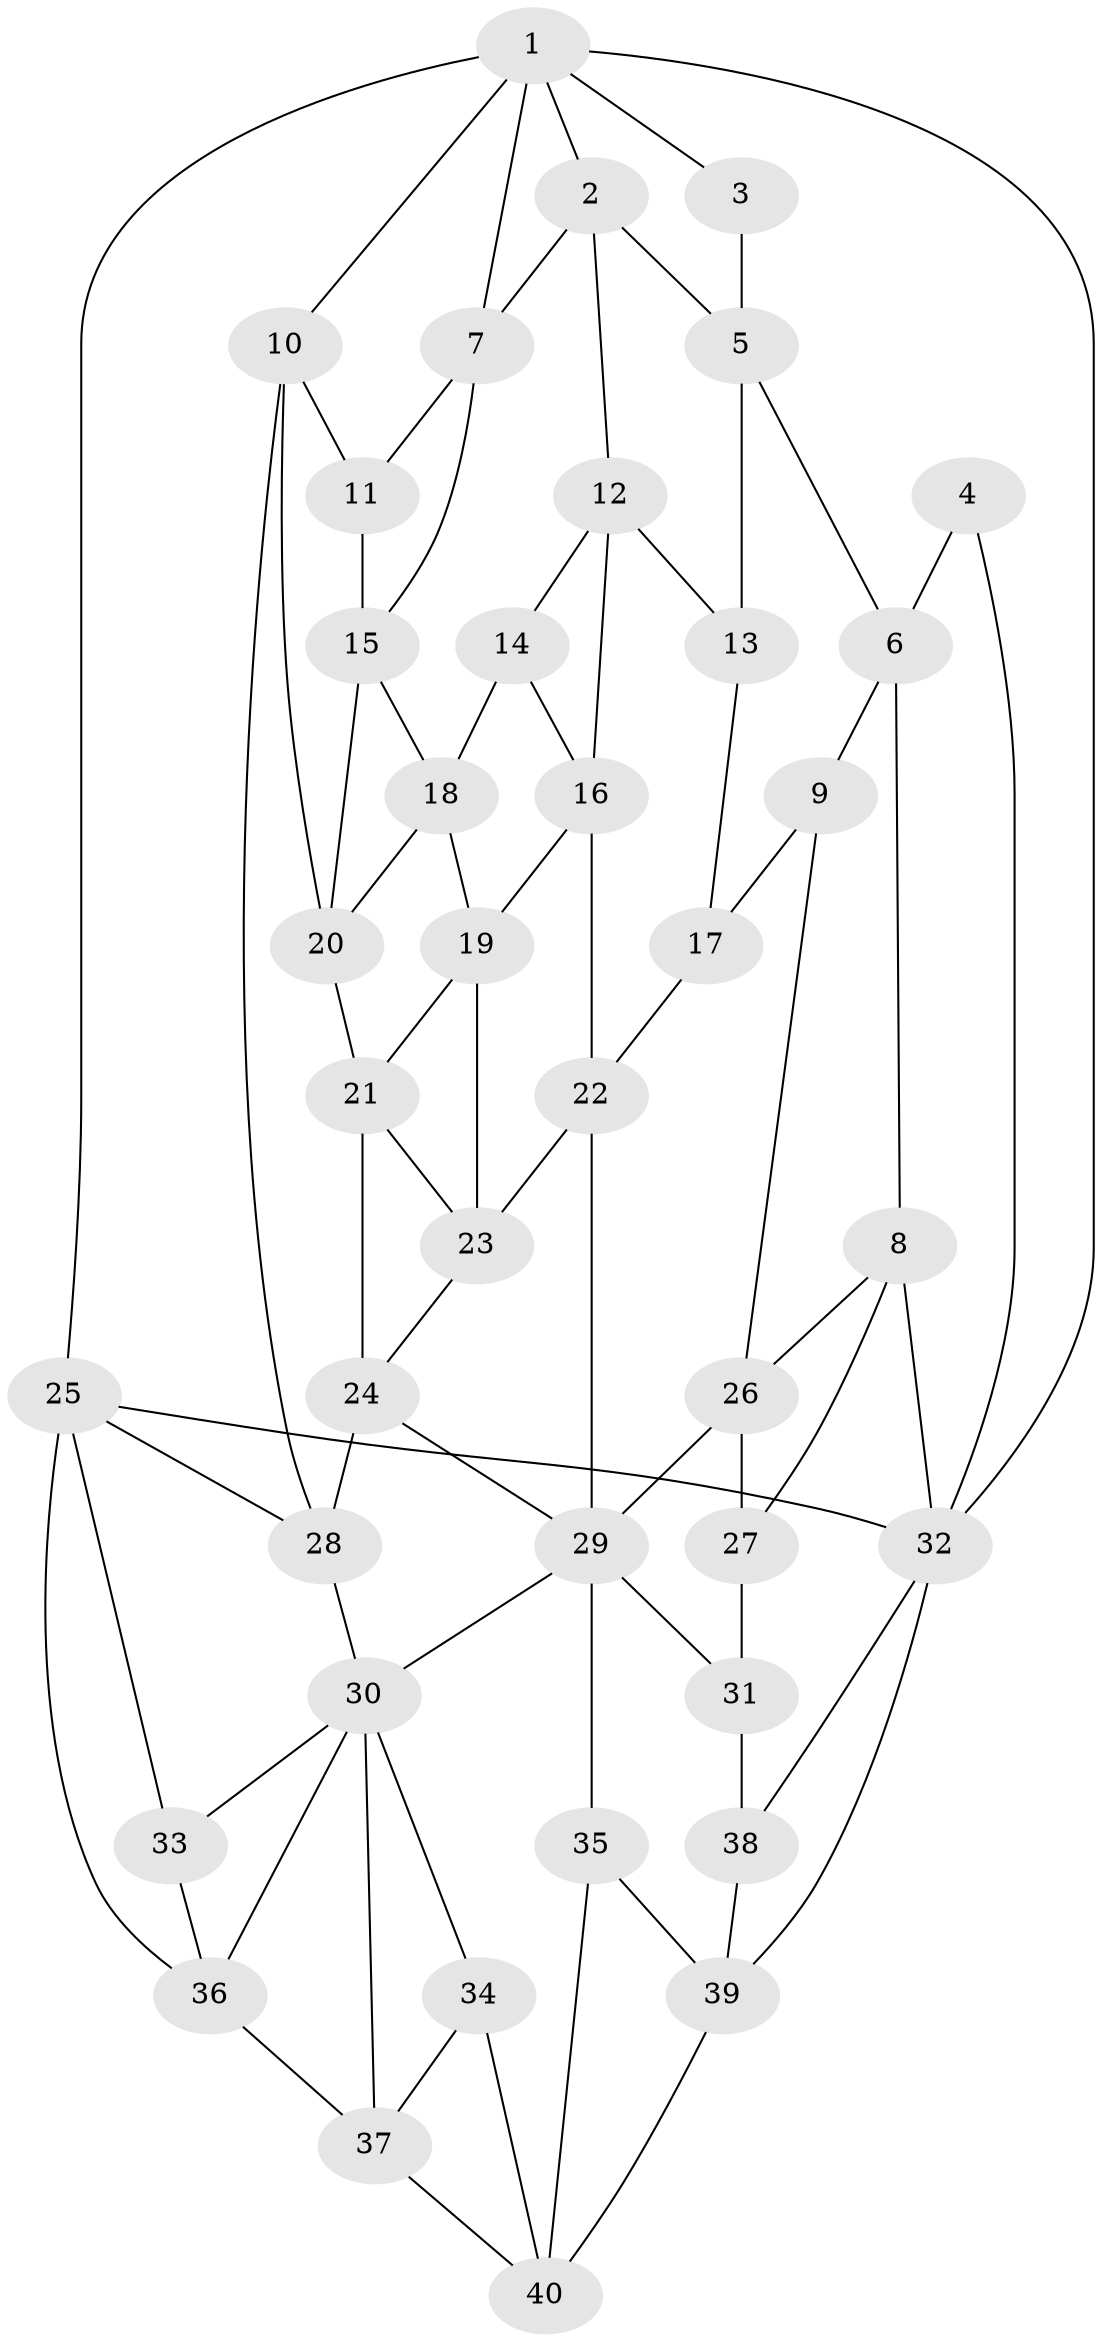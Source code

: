 // original degree distribution, {3: 0.025, 4: 0.2875, 5: 0.425, 6: 0.2625}
// Generated by graph-tools (version 1.1) at 2025/27/03/09/25 03:27:09]
// undirected, 40 vertices, 77 edges
graph export_dot {
graph [start="1"]
  node [color=gray90,style=filled];
  1;
  2;
  3;
  4;
  5;
  6;
  7;
  8;
  9;
  10;
  11;
  12;
  13;
  14;
  15;
  16;
  17;
  18;
  19;
  20;
  21;
  22;
  23;
  24;
  25;
  26;
  27;
  28;
  29;
  30;
  31;
  32;
  33;
  34;
  35;
  36;
  37;
  38;
  39;
  40;
  1 -- 2 [weight=1.0];
  1 -- 3 [weight=1.0];
  1 -- 7 [weight=1.0];
  1 -- 10 [weight=1.0];
  1 -- 25 [weight=1.0];
  1 -- 32 [weight=1.0];
  2 -- 5 [weight=1.0];
  2 -- 7 [weight=1.0];
  2 -- 12 [weight=1.0];
  3 -- 5 [weight=1.0];
  4 -- 6 [weight=1.0];
  4 -- 32 [weight=1.0];
  5 -- 6 [weight=1.0];
  5 -- 13 [weight=1.0];
  6 -- 8 [weight=1.0];
  6 -- 9 [weight=1.0];
  7 -- 11 [weight=1.0];
  7 -- 15 [weight=1.0];
  8 -- 26 [weight=1.0];
  8 -- 27 [weight=1.0];
  8 -- 32 [weight=1.0];
  9 -- 17 [weight=2.0];
  9 -- 26 [weight=1.0];
  10 -- 11 [weight=1.0];
  10 -- 20 [weight=1.0];
  10 -- 28 [weight=1.0];
  11 -- 15 [weight=1.0];
  12 -- 13 [weight=1.0];
  12 -- 14 [weight=1.0];
  12 -- 16 [weight=1.0];
  13 -- 17 [weight=1.0];
  14 -- 16 [weight=1.0];
  14 -- 18 [weight=1.0];
  15 -- 18 [weight=1.0];
  15 -- 20 [weight=1.0];
  16 -- 19 [weight=1.0];
  16 -- 22 [weight=1.0];
  17 -- 22 [weight=1.0];
  18 -- 19 [weight=1.0];
  18 -- 20 [weight=1.0];
  19 -- 21 [weight=1.0];
  19 -- 23 [weight=1.0];
  20 -- 21 [weight=1.0];
  21 -- 23 [weight=1.0];
  21 -- 24 [weight=1.0];
  22 -- 23 [weight=1.0];
  22 -- 29 [weight=1.0];
  23 -- 24 [weight=1.0];
  24 -- 28 [weight=1.0];
  24 -- 29 [weight=1.0];
  25 -- 28 [weight=1.0];
  25 -- 32 [weight=1.0];
  25 -- 33 [weight=1.0];
  25 -- 36 [weight=1.0];
  26 -- 27 [weight=1.0];
  26 -- 29 [weight=1.0];
  27 -- 31 [weight=2.0];
  28 -- 30 [weight=1.0];
  29 -- 30 [weight=1.0];
  29 -- 31 [weight=1.0];
  29 -- 35 [weight=1.0];
  30 -- 33 [weight=1.0];
  30 -- 34 [weight=1.0];
  30 -- 36 [weight=1.0];
  30 -- 37 [weight=1.0];
  31 -- 38 [weight=2.0];
  32 -- 38 [weight=1.0];
  32 -- 39 [weight=1.0];
  33 -- 36 [weight=1.0];
  34 -- 37 [weight=1.0];
  34 -- 40 [weight=1.0];
  35 -- 39 [weight=1.0];
  35 -- 40 [weight=1.0];
  36 -- 37 [weight=1.0];
  37 -- 40 [weight=1.0];
  38 -- 39 [weight=1.0];
  39 -- 40 [weight=1.0];
}
